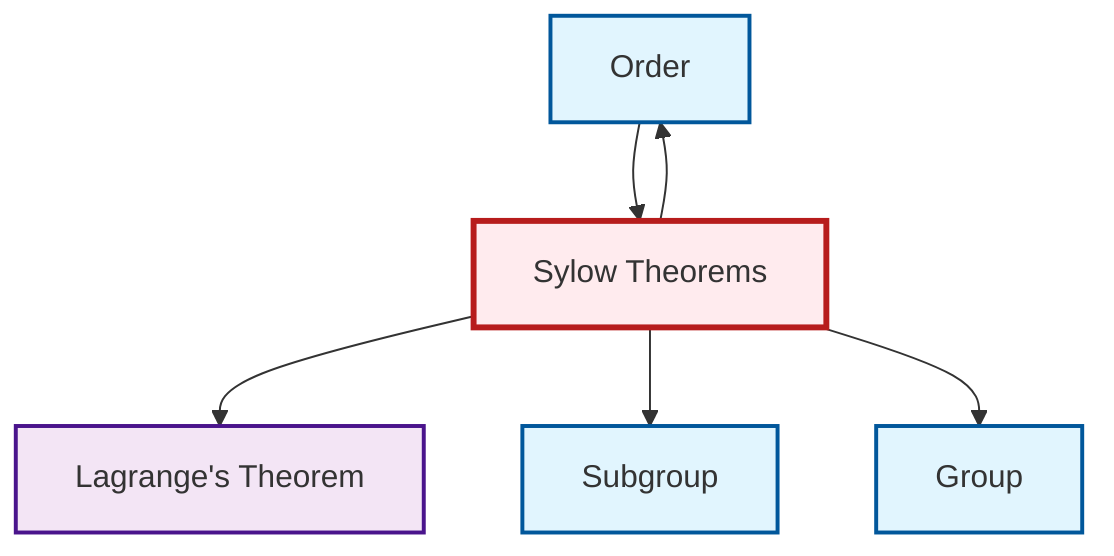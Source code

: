 graph TD
    classDef definition fill:#e1f5fe,stroke:#01579b,stroke-width:2px
    classDef theorem fill:#f3e5f5,stroke:#4a148c,stroke-width:2px
    classDef axiom fill:#fff3e0,stroke:#e65100,stroke-width:2px
    classDef example fill:#e8f5e9,stroke:#1b5e20,stroke-width:2px
    classDef current fill:#ffebee,stroke:#b71c1c,stroke-width:3px
    def-order["Order"]:::definition
    def-subgroup["Subgroup"]:::definition
    thm-lagrange["Lagrange's Theorem"]:::theorem
    def-group["Group"]:::definition
    thm-sylow["Sylow Theorems"]:::theorem
    thm-sylow --> def-order
    thm-sylow --> thm-lagrange
    thm-sylow --> def-subgroup
    thm-sylow --> def-group
    def-order --> thm-sylow
    class thm-sylow current
